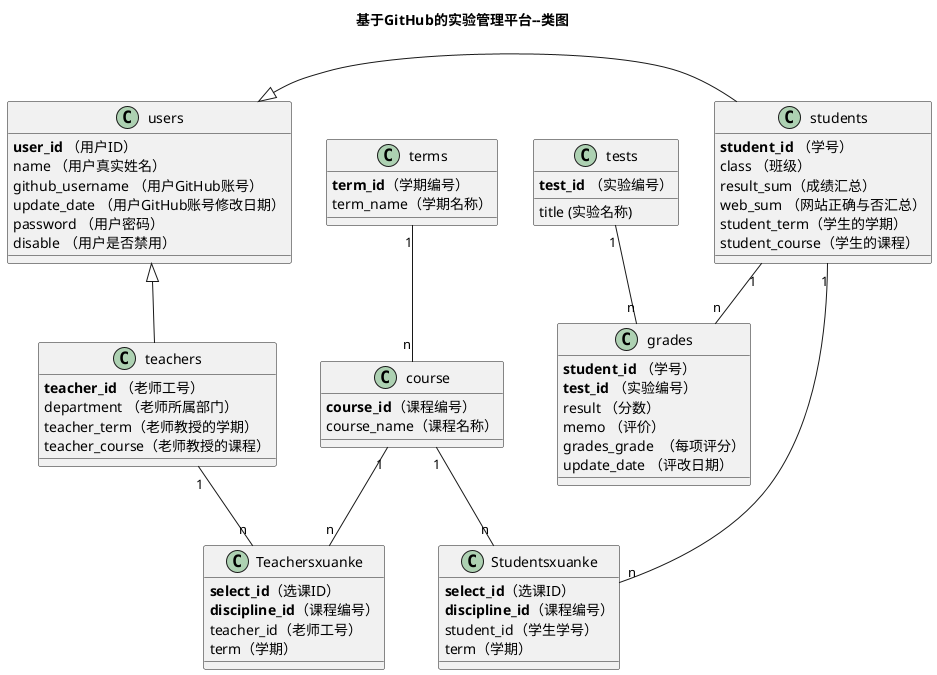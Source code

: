 @startuml
title 基于GitHub的实验管理平台--类图
class users {
    <b>user_id</b> （用户ID）
    name （用户真实姓名）
    github_username （用户GitHub账号）
    update_date （用户GitHub账号修改日期）
    password （用户密码）
    disable （用户是否禁用）
}
class teachers{
    <b>teacher_id</b> （老师工号）
    department （老师所属部门）
    teacher_term（老师教授的学期）
    teacher_course（老师教授的课程）
}
class students{
    <b>student_id</b> （学号）
    class （班级）
    result_sum（成绩汇总）
    web_sum （网站正确与否汇总）
    student_term（学生的学期）
    student_course（学生的课程）

}
users <|- students
users <|-- teachers
class Teachersxuanke{
    <b>select_id</b>（选课ID）
    <b>discipline_id</b>（课程编号）
    teacher_id（老师工号）
    term（学期）
}
class Studentsxuanke{
    <b>select_id</b>（选课ID）
    <b>discipline_id</b>（课程编号）
    student_id（学生学号）
    term（学期）
}
class course{
    <b>course_id</b>（课程编号）
    course_name（课程名称）
}
class grades {
    <b>student_id</b> （学号）
    <b>test_id</b> （实验编号）
    result （分数）
    memo （评价）
    grades_grade  （每项评分）
    update_date （评改日期）
}
class terms{
    <b>term_id</b>（学期编号）
    term_name（学期名称）
}
class tests {
    <b>test_id</b> （实验编号）
    title (实验名称)
}

students "1" -- "n"  grades
tests "1" -- "n"  grades
teachers "1" -- "n"  Teachersxuanke
students "1" -- "n"  Studentsxuanke
course "1" -- "n"  Teachersxuanke
course "1" -- "n"  Studentsxuanke
terms "1" -- "n" course


@enduml